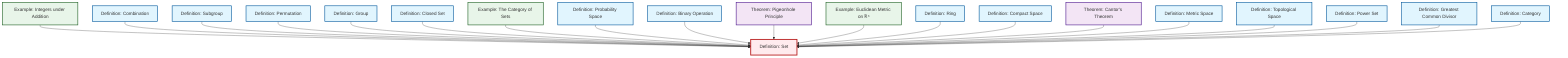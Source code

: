 graph TD
    classDef definition fill:#e1f5fe,stroke:#01579b,stroke-width:2px
    classDef theorem fill:#f3e5f5,stroke:#4a148c,stroke-width:2px
    classDef axiom fill:#fff3e0,stroke:#e65100,stroke-width:2px
    classDef example fill:#e8f5e9,stroke:#1b5e20,stroke-width:2px
    classDef current fill:#ffebee,stroke:#b71c1c,stroke-width:3px
    def-power-set["Definition: Power Set"]:::definition
    def-category["Definition: Category"]:::definition
    def-binary-operation["Definition: Binary Operation"]:::definition
    def-topological-space["Definition: Topological Space"]:::definition
    def-set["Definition: Set"]:::definition
    ex-euclidean-metric["Example: Euclidean Metric on ℝⁿ"]:::example
    ex-integers-addition["Example: Integers under Addition"]:::example
    def-closed-set["Definition: Closed Set"]:::definition
    def-compact["Definition: Compact Space"]:::definition
    def-ring["Definition: Ring"]:::definition
    def-gcd["Definition: Greatest Common Divisor"]:::definition
    def-probability-space["Definition: Probability Space"]:::definition
    thm-cantor["Theorem: Cantor's Theorem"]:::theorem
    def-metric-space["Definition: Metric Space"]:::definition
    def-group["Definition: Group"]:::definition
    ex-set-category["Example: The Category of Sets"]:::example
    thm-pigeonhole-principle["Theorem: Pigeonhole Principle"]:::theorem
    def-combination["Definition: Combination"]:::definition
    def-subgroup["Definition: Subgroup"]:::definition
    def-permutation["Definition: Permutation"]:::definition
    ex-integers-addition --> def-set
    def-combination --> def-set
    def-subgroup --> def-set
    def-permutation --> def-set
    def-group --> def-set
    def-closed-set --> def-set
    ex-set-category --> def-set
    def-probability-space --> def-set
    def-binary-operation --> def-set
    thm-pigeonhole-principle --> def-set
    ex-euclidean-metric --> def-set
    def-ring --> def-set
    def-compact --> def-set
    thm-cantor --> def-set
    def-metric-space --> def-set
    def-topological-space --> def-set
    def-power-set --> def-set
    def-gcd --> def-set
    def-category --> def-set
    class def-set current